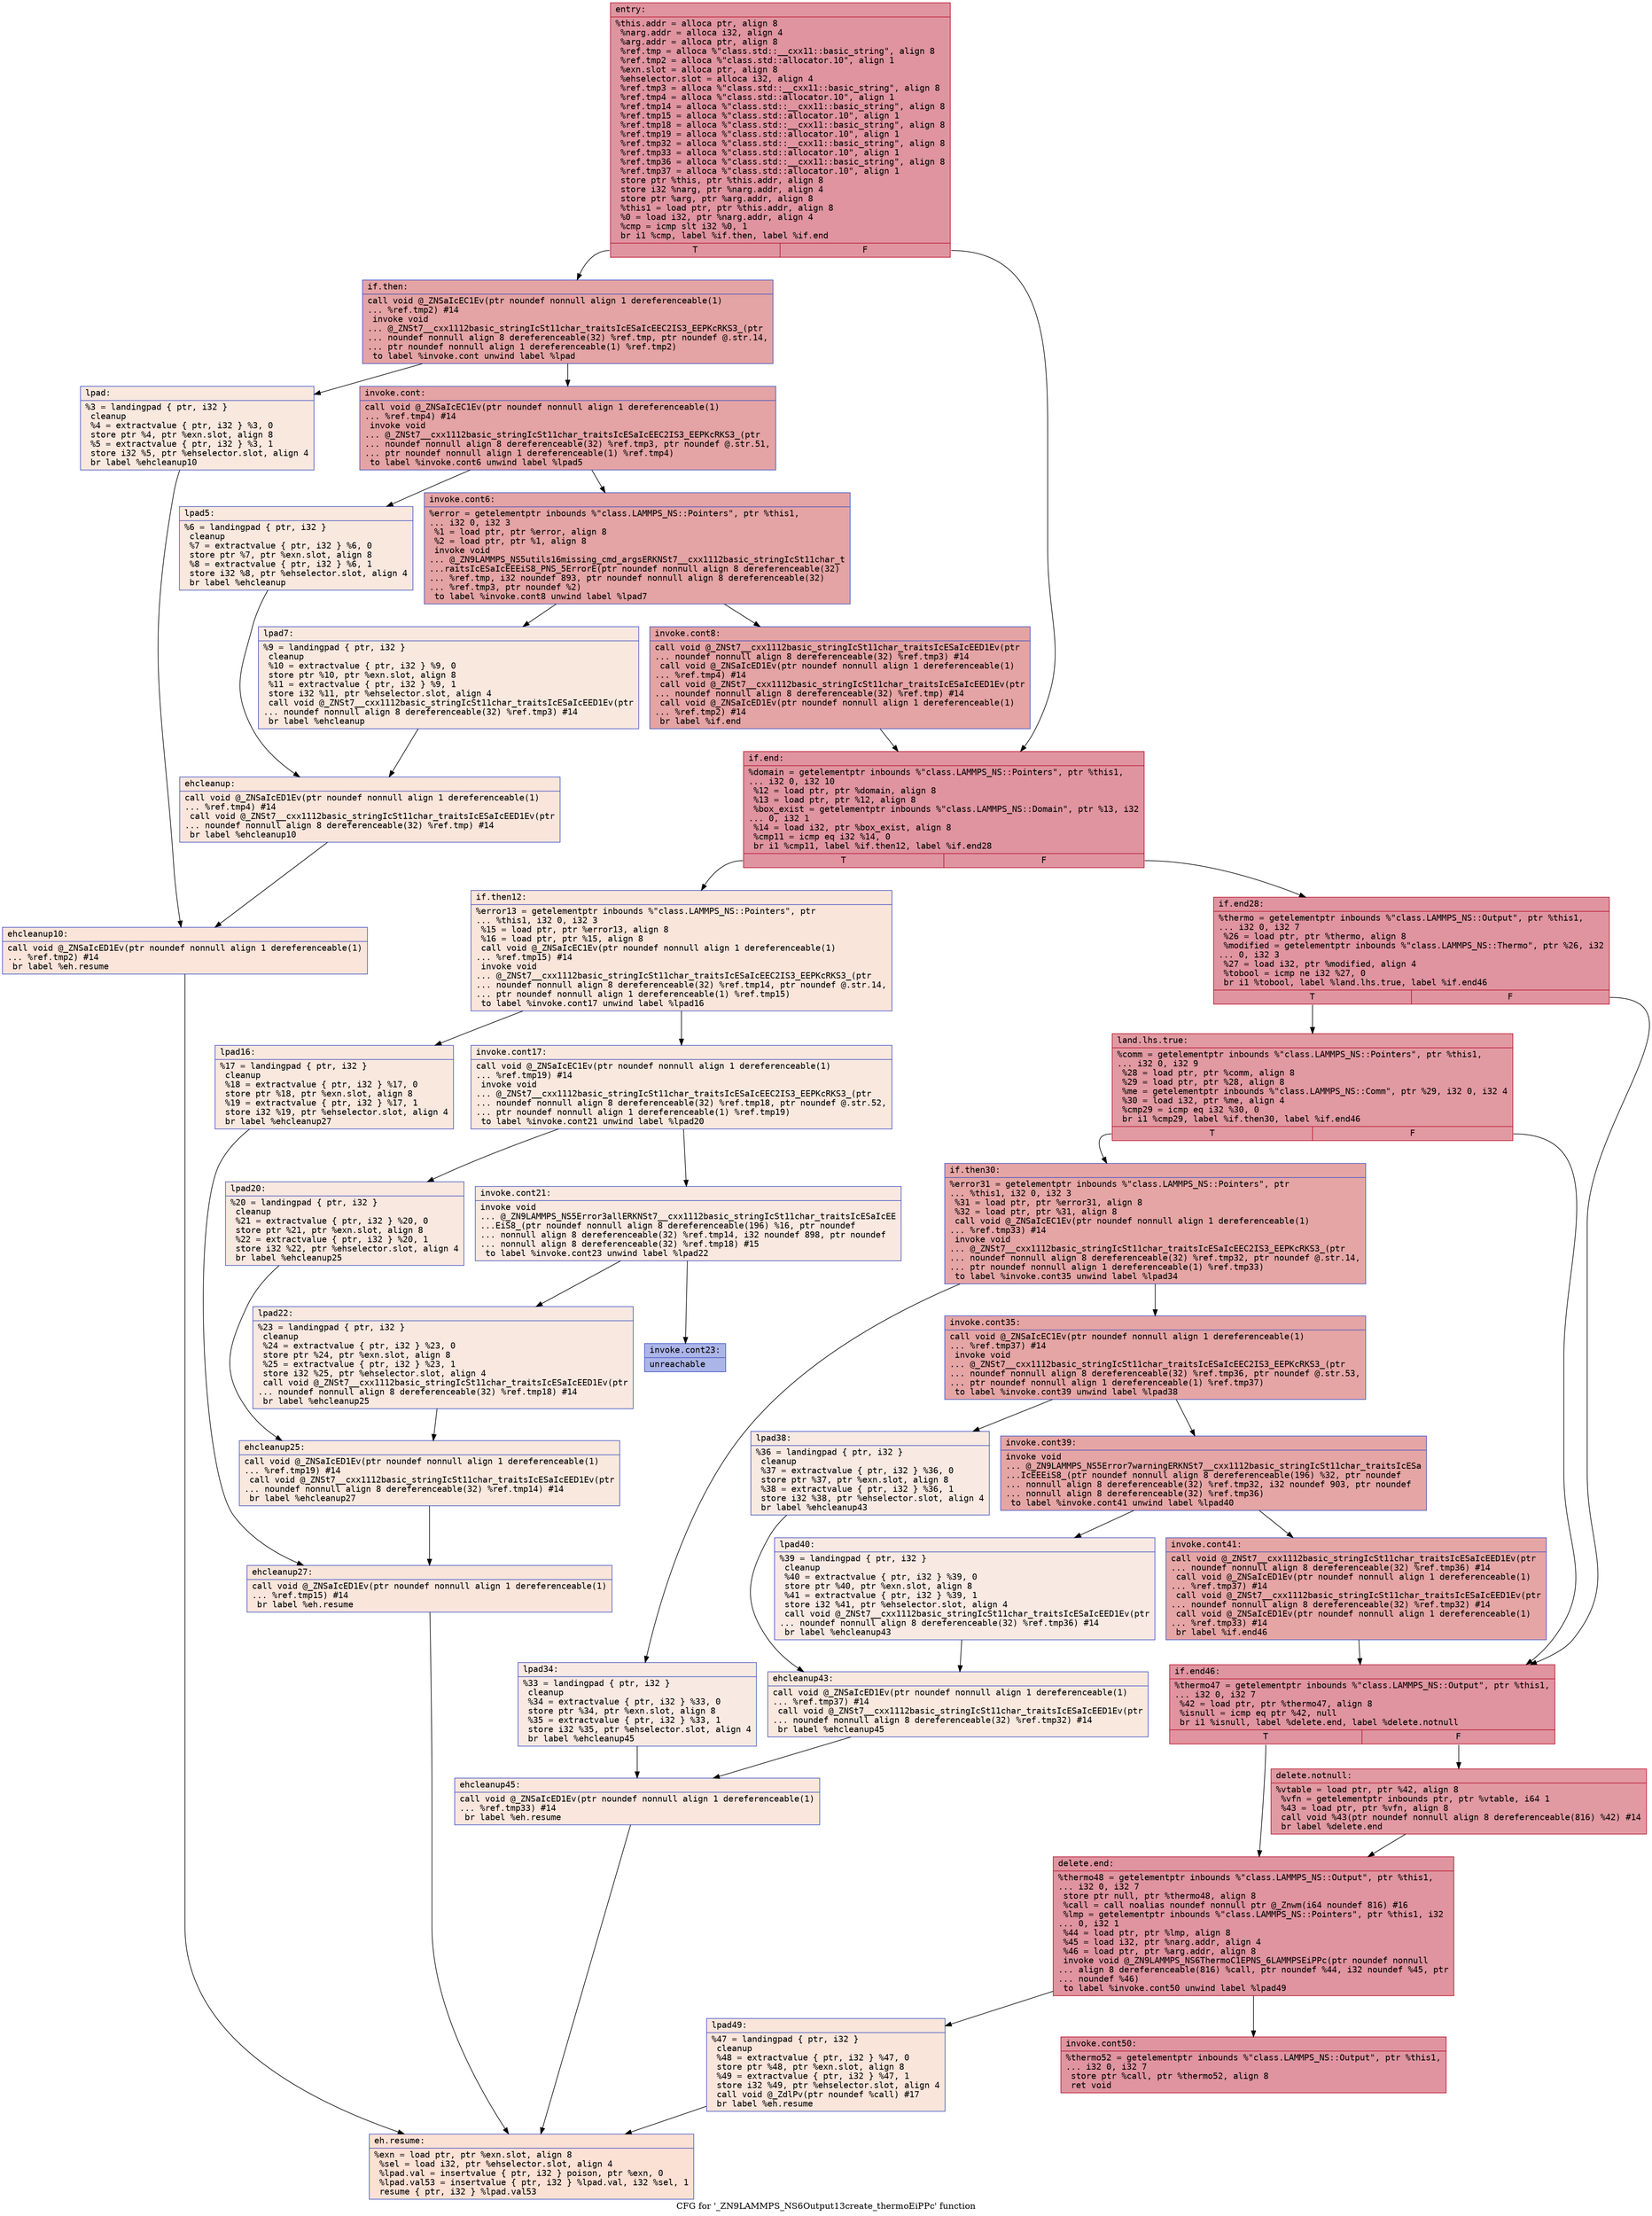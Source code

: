 digraph "CFG for '_ZN9LAMMPS_NS6Output13create_thermoEiPPc' function" {
	label="CFG for '_ZN9LAMMPS_NS6Output13create_thermoEiPPc' function";

	Node0x559d9a2c46c0 [shape=record,color="#b70d28ff", style=filled, fillcolor="#b70d2870" fontname="Courier",label="{entry:\l|  %this.addr = alloca ptr, align 8\l  %narg.addr = alloca i32, align 4\l  %arg.addr = alloca ptr, align 8\l  %ref.tmp = alloca %\"class.std::__cxx11::basic_string\", align 8\l  %ref.tmp2 = alloca %\"class.std::allocator.10\", align 1\l  %exn.slot = alloca ptr, align 8\l  %ehselector.slot = alloca i32, align 4\l  %ref.tmp3 = alloca %\"class.std::__cxx11::basic_string\", align 8\l  %ref.tmp4 = alloca %\"class.std::allocator.10\", align 1\l  %ref.tmp14 = alloca %\"class.std::__cxx11::basic_string\", align 8\l  %ref.tmp15 = alloca %\"class.std::allocator.10\", align 1\l  %ref.tmp18 = alloca %\"class.std::__cxx11::basic_string\", align 8\l  %ref.tmp19 = alloca %\"class.std::allocator.10\", align 1\l  %ref.tmp32 = alloca %\"class.std::__cxx11::basic_string\", align 8\l  %ref.tmp33 = alloca %\"class.std::allocator.10\", align 1\l  %ref.tmp36 = alloca %\"class.std::__cxx11::basic_string\", align 8\l  %ref.tmp37 = alloca %\"class.std::allocator.10\", align 1\l  store ptr %this, ptr %this.addr, align 8\l  store i32 %narg, ptr %narg.addr, align 4\l  store ptr %arg, ptr %arg.addr, align 8\l  %this1 = load ptr, ptr %this.addr, align 8\l  %0 = load i32, ptr %narg.addr, align 4\l  %cmp = icmp slt i32 %0, 1\l  br i1 %cmp, label %if.then, label %if.end\l|{<s0>T|<s1>F}}"];
	Node0x559d9a2c46c0:s0 -> Node0x559d9a2c56f0[tooltip="entry -> if.then\nProbability 37.50%" ];
	Node0x559d9a2c46c0:s1 -> Node0x559d9a2c5760[tooltip="entry -> if.end\nProbability 62.50%" ];
	Node0x559d9a2c56f0 [shape=record,color="#3d50c3ff", style=filled, fillcolor="#c32e3170" fontname="Courier",label="{if.then:\l|  call void @_ZNSaIcEC1Ev(ptr noundef nonnull align 1 dereferenceable(1)\l... %ref.tmp2) #14\l  invoke void\l... @_ZNSt7__cxx1112basic_stringIcSt11char_traitsIcESaIcEEC2IS3_EEPKcRKS3_(ptr\l... noundef nonnull align 8 dereferenceable(32) %ref.tmp, ptr noundef @.str.14,\l... ptr noundef nonnull align 1 dereferenceable(1) %ref.tmp2)\l          to label %invoke.cont unwind label %lpad\l}"];
	Node0x559d9a2c56f0 -> Node0x559d9a2c5b90[tooltip="if.then -> invoke.cont\nProbability 100.00%" ];
	Node0x559d9a2c56f0 -> Node0x559d9a2c5c10[tooltip="if.then -> lpad\nProbability 0.00%" ];
	Node0x559d9a2c5b90 [shape=record,color="#3d50c3ff", style=filled, fillcolor="#c32e3170" fontname="Courier",label="{invoke.cont:\l|  call void @_ZNSaIcEC1Ev(ptr noundef nonnull align 1 dereferenceable(1)\l... %ref.tmp4) #14\l  invoke void\l... @_ZNSt7__cxx1112basic_stringIcSt11char_traitsIcESaIcEEC2IS3_EEPKcRKS3_(ptr\l... noundef nonnull align 8 dereferenceable(32) %ref.tmp3, ptr noundef @.str.51,\l... ptr noundef nonnull align 1 dereferenceable(1) %ref.tmp4)\l          to label %invoke.cont6 unwind label %lpad5\l}"];
	Node0x559d9a2c5b90 -> Node0x559d9a2c5f30[tooltip="invoke.cont -> invoke.cont6\nProbability 100.00%" ];
	Node0x559d9a2c5b90 -> Node0x559d9a2c5f80[tooltip="invoke.cont -> lpad5\nProbability 0.00%" ];
	Node0x559d9a2c5f30 [shape=record,color="#3d50c3ff", style=filled, fillcolor="#c32e3170" fontname="Courier",label="{invoke.cont6:\l|  %error = getelementptr inbounds %\"class.LAMMPS_NS::Pointers\", ptr %this1,\l... i32 0, i32 3\l  %1 = load ptr, ptr %error, align 8\l  %2 = load ptr, ptr %1, align 8\l  invoke void\l... @_ZN9LAMMPS_NS5utils16missing_cmd_argsERKNSt7__cxx1112basic_stringIcSt11char_t\l...raitsIcESaIcEEEiS8_PNS_5ErrorE(ptr noundef nonnull align 8 dereferenceable(32)\l... %ref.tmp, i32 noundef 893, ptr noundef nonnull align 8 dereferenceable(32)\l... %ref.tmp3, ptr noundef %2)\l          to label %invoke.cont8 unwind label %lpad7\l}"];
	Node0x559d9a2c5f30 -> Node0x559d9a2c5ee0[tooltip="invoke.cont6 -> invoke.cont8\nProbability 100.00%" ];
	Node0x559d9a2c5f30 -> Node0x559d9a2c6420[tooltip="invoke.cont6 -> lpad7\nProbability 0.00%" ];
	Node0x559d9a2c5ee0 [shape=record,color="#3d50c3ff", style=filled, fillcolor="#c32e3170" fontname="Courier",label="{invoke.cont8:\l|  call void @_ZNSt7__cxx1112basic_stringIcSt11char_traitsIcESaIcEED1Ev(ptr\l... noundef nonnull align 8 dereferenceable(32) %ref.tmp3) #14\l  call void @_ZNSaIcED1Ev(ptr noundef nonnull align 1 dereferenceable(1)\l... %ref.tmp4) #14\l  call void @_ZNSt7__cxx1112basic_stringIcSt11char_traitsIcESaIcEED1Ev(ptr\l... noundef nonnull align 8 dereferenceable(32) %ref.tmp) #14\l  call void @_ZNSaIcED1Ev(ptr noundef nonnull align 1 dereferenceable(1)\l... %ref.tmp2) #14\l  br label %if.end\l}"];
	Node0x559d9a2c5ee0 -> Node0x559d9a2c5760[tooltip="invoke.cont8 -> if.end\nProbability 100.00%" ];
	Node0x559d9a2c5c10 [shape=record,color="#3d50c3ff", style=filled, fillcolor="#f2cab570" fontname="Courier",label="{lpad:\l|  %3 = landingpad \{ ptr, i32 \}\l          cleanup\l  %4 = extractvalue \{ ptr, i32 \} %3, 0\l  store ptr %4, ptr %exn.slot, align 8\l  %5 = extractvalue \{ ptr, i32 \} %3, 1\l  store i32 %5, ptr %ehselector.slot, align 4\l  br label %ehcleanup10\l}"];
	Node0x559d9a2c5c10 -> Node0x559d9a2c6d70[tooltip="lpad -> ehcleanup10\nProbability 100.00%" ];
	Node0x559d9a2c5f80 [shape=record,color="#3d50c3ff", style=filled, fillcolor="#f2cab570" fontname="Courier",label="{lpad5:\l|  %6 = landingpad \{ ptr, i32 \}\l          cleanup\l  %7 = extractvalue \{ ptr, i32 \} %6, 0\l  store ptr %7, ptr %exn.slot, align 8\l  %8 = extractvalue \{ ptr, i32 \} %6, 1\l  store i32 %8, ptr %ehselector.slot, align 4\l  br label %ehcleanup\l}"];
	Node0x559d9a2c5f80 -> Node0x559d9a2c7070[tooltip="lpad5 -> ehcleanup\nProbability 100.00%" ];
	Node0x559d9a2c6420 [shape=record,color="#3d50c3ff", style=filled, fillcolor="#f2cab570" fontname="Courier",label="{lpad7:\l|  %9 = landingpad \{ ptr, i32 \}\l          cleanup\l  %10 = extractvalue \{ ptr, i32 \} %9, 0\l  store ptr %10, ptr %exn.slot, align 8\l  %11 = extractvalue \{ ptr, i32 \} %9, 1\l  store i32 %11, ptr %ehselector.slot, align 4\l  call void @_ZNSt7__cxx1112basic_stringIcSt11char_traitsIcESaIcEED1Ev(ptr\l... noundef nonnull align 8 dereferenceable(32) %ref.tmp3) #14\l  br label %ehcleanup\l}"];
	Node0x559d9a2c6420 -> Node0x559d9a2c7070[tooltip="lpad7 -> ehcleanup\nProbability 100.00%" ];
	Node0x559d9a2c7070 [shape=record,color="#3d50c3ff", style=filled, fillcolor="#f4c5ad70" fontname="Courier",label="{ehcleanup:\l|  call void @_ZNSaIcED1Ev(ptr noundef nonnull align 1 dereferenceable(1)\l... %ref.tmp4) #14\l  call void @_ZNSt7__cxx1112basic_stringIcSt11char_traitsIcESaIcEED1Ev(ptr\l... noundef nonnull align 8 dereferenceable(32) %ref.tmp) #14\l  br label %ehcleanup10\l}"];
	Node0x559d9a2c7070 -> Node0x559d9a2c6d70[tooltip="ehcleanup -> ehcleanup10\nProbability 100.00%" ];
	Node0x559d9a2c6d70 [shape=record,color="#3d50c3ff", style=filled, fillcolor="#f5c1a970" fontname="Courier",label="{ehcleanup10:\l|  call void @_ZNSaIcED1Ev(ptr noundef nonnull align 1 dereferenceable(1)\l... %ref.tmp2) #14\l  br label %eh.resume\l}"];
	Node0x559d9a2c6d70 -> Node0x559d9a2c7920[tooltip="ehcleanup10 -> eh.resume\nProbability 100.00%" ];
	Node0x559d9a2c5760 [shape=record,color="#b70d28ff", style=filled, fillcolor="#b70d2870" fontname="Courier",label="{if.end:\l|  %domain = getelementptr inbounds %\"class.LAMMPS_NS::Pointers\", ptr %this1,\l... i32 0, i32 10\l  %12 = load ptr, ptr %domain, align 8\l  %13 = load ptr, ptr %12, align 8\l  %box_exist = getelementptr inbounds %\"class.LAMMPS_NS::Domain\", ptr %13, i32\l... 0, i32 1\l  %14 = load i32, ptr %box_exist, align 8\l  %cmp11 = icmp eq i32 %14, 0\l  br i1 %cmp11, label %if.then12, label %if.end28\l|{<s0>T|<s1>F}}"];
	Node0x559d9a2c5760:s0 -> Node0x559d9a2b8aa0[tooltip="if.end -> if.then12\nProbability 0.00%" ];
	Node0x559d9a2c5760:s1 -> Node0x559d9a2c80b0[tooltip="if.end -> if.end28\nProbability 100.00%" ];
	Node0x559d9a2b8aa0 [shape=record,color="#3d50c3ff", style=filled, fillcolor="#f4c5ad70" fontname="Courier",label="{if.then12:\l|  %error13 = getelementptr inbounds %\"class.LAMMPS_NS::Pointers\", ptr\l... %this1, i32 0, i32 3\l  %15 = load ptr, ptr %error13, align 8\l  %16 = load ptr, ptr %15, align 8\l  call void @_ZNSaIcEC1Ev(ptr noundef nonnull align 1 dereferenceable(1)\l... %ref.tmp15) #14\l  invoke void\l... @_ZNSt7__cxx1112basic_stringIcSt11char_traitsIcESaIcEEC2IS3_EEPKcRKS3_(ptr\l... noundef nonnull align 8 dereferenceable(32) %ref.tmp14, ptr noundef @.str.14,\l... ptr noundef nonnull align 1 dereferenceable(1) %ref.tmp15)\l          to label %invoke.cont17 unwind label %lpad16\l}"];
	Node0x559d9a2b8aa0 -> Node0x559d9a2c8540[tooltip="if.then12 -> invoke.cont17\nProbability 50.00%" ];
	Node0x559d9a2b8aa0 -> Node0x559d9a2c85c0[tooltip="if.then12 -> lpad16\nProbability 50.00%" ];
	Node0x559d9a2c8540 [shape=record,color="#3d50c3ff", style=filled, fillcolor="#f2cab570" fontname="Courier",label="{invoke.cont17:\l|  call void @_ZNSaIcEC1Ev(ptr noundef nonnull align 1 dereferenceable(1)\l... %ref.tmp19) #14\l  invoke void\l... @_ZNSt7__cxx1112basic_stringIcSt11char_traitsIcESaIcEEC2IS3_EEPKcRKS3_(ptr\l... noundef nonnull align 8 dereferenceable(32) %ref.tmp18, ptr noundef @.str.52,\l... ptr noundef nonnull align 1 dereferenceable(1) %ref.tmp19)\l          to label %invoke.cont21 unwind label %lpad20\l}"];
	Node0x559d9a2c8540 -> Node0x559d9a2c8940[tooltip="invoke.cont17 -> invoke.cont21\nProbability 50.00%" ];
	Node0x559d9a2c8540 -> Node0x559d9a2c8990[tooltip="invoke.cont17 -> lpad20\nProbability 50.00%" ];
	Node0x559d9a2c8940 [shape=record,color="#3d50c3ff", style=filled, fillcolor="#f1ccb870" fontname="Courier",label="{invoke.cont21:\l|  invoke void\l... @_ZN9LAMMPS_NS5Error3allERKNSt7__cxx1112basic_stringIcSt11char_traitsIcESaIcEE\l...EiS8_(ptr noundef nonnull align 8 dereferenceable(196) %16, ptr noundef\l... nonnull align 8 dereferenceable(32) %ref.tmp14, i32 noundef 898, ptr noundef\l... nonnull align 8 dereferenceable(32) %ref.tmp18) #15\l          to label %invoke.cont23 unwind label %lpad22\l}"];
	Node0x559d9a2c8940 -> Node0x559d9a2c88f0[tooltip="invoke.cont21 -> invoke.cont23\nProbability 0.00%" ];
	Node0x559d9a2c8940 -> Node0x559d9a2c8cb0[tooltip="invoke.cont21 -> lpad22\nProbability 100.00%" ];
	Node0x559d9a2c88f0 [shape=record,color="#3d50c3ff", style=filled, fillcolor="#4358cb70" fontname="Courier",label="{invoke.cont23:\l|  unreachable\l}"];
	Node0x559d9a2c85c0 [shape=record,color="#3d50c3ff", style=filled, fillcolor="#f2cab570" fontname="Courier",label="{lpad16:\l|  %17 = landingpad \{ ptr, i32 \}\l          cleanup\l  %18 = extractvalue \{ ptr, i32 \} %17, 0\l  store ptr %18, ptr %exn.slot, align 8\l  %19 = extractvalue \{ ptr, i32 \} %17, 1\l  store i32 %19, ptr %ehselector.slot, align 4\l  br label %ehcleanup27\l}"];
	Node0x559d9a2c85c0 -> Node0x559d9a2c9270[tooltip="lpad16 -> ehcleanup27\nProbability 100.00%" ];
	Node0x559d9a2c8990 [shape=record,color="#3d50c3ff", style=filled, fillcolor="#f1ccb870" fontname="Courier",label="{lpad20:\l|  %20 = landingpad \{ ptr, i32 \}\l          cleanup\l  %21 = extractvalue \{ ptr, i32 \} %20, 0\l  store ptr %21, ptr %exn.slot, align 8\l  %22 = extractvalue \{ ptr, i32 \} %20, 1\l  store i32 %22, ptr %ehselector.slot, align 4\l  br label %ehcleanup25\l}"];
	Node0x559d9a2c8990 -> Node0x559d9a2c95c0[tooltip="lpad20 -> ehcleanup25\nProbability 100.00%" ];
	Node0x559d9a2c8cb0 [shape=record,color="#3d50c3ff", style=filled, fillcolor="#f1ccb870" fontname="Courier",label="{lpad22:\l|  %23 = landingpad \{ ptr, i32 \}\l          cleanup\l  %24 = extractvalue \{ ptr, i32 \} %23, 0\l  store ptr %24, ptr %exn.slot, align 8\l  %25 = extractvalue \{ ptr, i32 \} %23, 1\l  store i32 %25, ptr %ehselector.slot, align 4\l  call void @_ZNSt7__cxx1112basic_stringIcSt11char_traitsIcESaIcEED1Ev(ptr\l... noundef nonnull align 8 dereferenceable(32) %ref.tmp18) #14\l  br label %ehcleanup25\l}"];
	Node0x559d9a2c8cb0 -> Node0x559d9a2c95c0[tooltip="lpad22 -> ehcleanup25\nProbability 100.00%" ];
	Node0x559d9a2c95c0 [shape=record,color="#3d50c3ff", style=filled, fillcolor="#f2cab570" fontname="Courier",label="{ehcleanup25:\l|  call void @_ZNSaIcED1Ev(ptr noundef nonnull align 1 dereferenceable(1)\l... %ref.tmp19) #14\l  call void @_ZNSt7__cxx1112basic_stringIcSt11char_traitsIcESaIcEED1Ev(ptr\l... noundef nonnull align 8 dereferenceable(32) %ref.tmp14) #14\l  br label %ehcleanup27\l}"];
	Node0x559d9a2c95c0 -> Node0x559d9a2c9270[tooltip="ehcleanup25 -> ehcleanup27\nProbability 100.00%" ];
	Node0x559d9a2c9270 [shape=record,color="#3d50c3ff", style=filled, fillcolor="#f4c5ad70" fontname="Courier",label="{ehcleanup27:\l|  call void @_ZNSaIcED1Ev(ptr noundef nonnull align 1 dereferenceable(1)\l... %ref.tmp15) #14\l  br label %eh.resume\l}"];
	Node0x559d9a2c9270 -> Node0x559d9a2c7920[tooltip="ehcleanup27 -> eh.resume\nProbability 100.00%" ];
	Node0x559d9a2c80b0 [shape=record,color="#b70d28ff", style=filled, fillcolor="#b70d2870" fontname="Courier",label="{if.end28:\l|  %thermo = getelementptr inbounds %\"class.LAMMPS_NS::Output\", ptr %this1,\l... i32 0, i32 7\l  %26 = load ptr, ptr %thermo, align 8\l  %modified = getelementptr inbounds %\"class.LAMMPS_NS::Thermo\", ptr %26, i32\l... 0, i32 3\l  %27 = load i32, ptr %modified, align 4\l  %tobool = icmp ne i32 %27, 0\l  br i1 %tobool, label %land.lhs.true, label %if.end46\l|{<s0>T|<s1>F}}"];
	Node0x559d9a2c80b0:s0 -> Node0x559d9a2ca510[tooltip="if.end28 -> land.lhs.true\nProbability 62.50%" ];
	Node0x559d9a2c80b0:s1 -> Node0x559d9a2ca590[tooltip="if.end28 -> if.end46\nProbability 37.50%" ];
	Node0x559d9a2ca510 [shape=record,color="#b70d28ff", style=filled, fillcolor="#bb1b2c70" fontname="Courier",label="{land.lhs.true:\l|  %comm = getelementptr inbounds %\"class.LAMMPS_NS::Pointers\", ptr %this1,\l... i32 0, i32 9\l  %28 = load ptr, ptr %comm, align 8\l  %29 = load ptr, ptr %28, align 8\l  %me = getelementptr inbounds %\"class.LAMMPS_NS::Comm\", ptr %29, i32 0, i32 4\l  %30 = load i32, ptr %me, align 4\l  %cmp29 = icmp eq i32 %30, 0\l  br i1 %cmp29, label %if.then30, label %if.end46\l|{<s0>T|<s1>F}}"];
	Node0x559d9a2ca510:s0 -> Node0x559d9a2caab0[tooltip="land.lhs.true -> if.then30\nProbability 37.50%" ];
	Node0x559d9a2ca510:s1 -> Node0x559d9a2ca590[tooltip="land.lhs.true -> if.end46\nProbability 62.50%" ];
	Node0x559d9a2caab0 [shape=record,color="#3d50c3ff", style=filled, fillcolor="#c5333470" fontname="Courier",label="{if.then30:\l|  %error31 = getelementptr inbounds %\"class.LAMMPS_NS::Pointers\", ptr\l... %this1, i32 0, i32 3\l  %31 = load ptr, ptr %error31, align 8\l  %32 = load ptr, ptr %31, align 8\l  call void @_ZNSaIcEC1Ev(ptr noundef nonnull align 1 dereferenceable(1)\l... %ref.tmp33) #14\l  invoke void\l... @_ZNSt7__cxx1112basic_stringIcSt11char_traitsIcESaIcEEC2IS3_EEPKcRKS3_(ptr\l... noundef nonnull align 8 dereferenceable(32) %ref.tmp32, ptr noundef @.str.14,\l... ptr noundef nonnull align 1 dereferenceable(1) %ref.tmp33)\l          to label %invoke.cont35 unwind label %lpad34\l}"];
	Node0x559d9a2caab0 -> Node0x559d9a2caf40[tooltip="if.then30 -> invoke.cont35\nProbability 100.00%" ];
	Node0x559d9a2caab0 -> Node0x559d9a2cafc0[tooltip="if.then30 -> lpad34\nProbability 0.00%" ];
	Node0x559d9a2caf40 [shape=record,color="#3d50c3ff", style=filled, fillcolor="#c5333470" fontname="Courier",label="{invoke.cont35:\l|  call void @_ZNSaIcEC1Ev(ptr noundef nonnull align 1 dereferenceable(1)\l... %ref.tmp37) #14\l  invoke void\l... @_ZNSt7__cxx1112basic_stringIcSt11char_traitsIcESaIcEEC2IS3_EEPKcRKS3_(ptr\l... noundef nonnull align 8 dereferenceable(32) %ref.tmp36, ptr noundef @.str.53,\l... ptr noundef nonnull align 1 dereferenceable(1) %ref.tmp37)\l          to label %invoke.cont39 unwind label %lpad38\l}"];
	Node0x559d9a2caf40 -> Node0x559d9a2cb2e0[tooltip="invoke.cont35 -> invoke.cont39\nProbability 100.00%" ];
	Node0x559d9a2caf40 -> Node0x559d9a2cb330[tooltip="invoke.cont35 -> lpad38\nProbability 0.00%" ];
	Node0x559d9a2cb2e0 [shape=record,color="#3d50c3ff", style=filled, fillcolor="#c5333470" fontname="Courier",label="{invoke.cont39:\l|  invoke void\l... @_ZN9LAMMPS_NS5Error7warningERKNSt7__cxx1112basic_stringIcSt11char_traitsIcESa\l...IcEEEiS8_(ptr noundef nonnull align 8 dereferenceable(196) %32, ptr noundef\l... nonnull align 8 dereferenceable(32) %ref.tmp32, i32 noundef 903, ptr noundef\l... nonnull align 8 dereferenceable(32) %ref.tmp36)\l          to label %invoke.cont41 unwind label %lpad40\l}"];
	Node0x559d9a2cb2e0 -> Node0x559d9a2cb290[tooltip="invoke.cont39 -> invoke.cont41\nProbability 100.00%" ];
	Node0x559d9a2cb2e0 -> Node0x559d9a2cb5f0[tooltip="invoke.cont39 -> lpad40\nProbability 0.00%" ];
	Node0x559d9a2cb290 [shape=record,color="#3d50c3ff", style=filled, fillcolor="#c5333470" fontname="Courier",label="{invoke.cont41:\l|  call void @_ZNSt7__cxx1112basic_stringIcSt11char_traitsIcESaIcEED1Ev(ptr\l... noundef nonnull align 8 dereferenceable(32) %ref.tmp36) #14\l  call void @_ZNSaIcED1Ev(ptr noundef nonnull align 1 dereferenceable(1)\l... %ref.tmp37) #14\l  call void @_ZNSt7__cxx1112basic_stringIcSt11char_traitsIcESaIcEED1Ev(ptr\l... noundef nonnull align 8 dereferenceable(32) %ref.tmp32) #14\l  call void @_ZNSaIcED1Ev(ptr noundef nonnull align 1 dereferenceable(1)\l... %ref.tmp33) #14\l  br label %if.end46\l}"];
	Node0x559d9a2cb290 -> Node0x559d9a2ca590[tooltip="invoke.cont41 -> if.end46\nProbability 100.00%" ];
	Node0x559d9a2cafc0 [shape=record,color="#3d50c3ff", style=filled, fillcolor="#efcebd70" fontname="Courier",label="{lpad34:\l|  %33 = landingpad \{ ptr, i32 \}\l          cleanup\l  %34 = extractvalue \{ ptr, i32 \} %33, 0\l  store ptr %34, ptr %exn.slot, align 8\l  %35 = extractvalue \{ ptr, i32 \} %33, 1\l  store i32 %35, ptr %ehselector.slot, align 4\l  br label %ehcleanup45\l}"];
	Node0x559d9a2cafc0 -> Node0x559d9a2cc0b0[tooltip="lpad34 -> ehcleanup45\nProbability 100.00%" ];
	Node0x559d9a2cb330 [shape=record,color="#3d50c3ff", style=filled, fillcolor="#efcebd70" fontname="Courier",label="{lpad38:\l|  %36 = landingpad \{ ptr, i32 \}\l          cleanup\l  %37 = extractvalue \{ ptr, i32 \} %36, 0\l  store ptr %37, ptr %exn.slot, align 8\l  %38 = extractvalue \{ ptr, i32 \} %36, 1\l  store i32 %38, ptr %ehselector.slot, align 4\l  br label %ehcleanup43\l}"];
	Node0x559d9a2cb330 -> Node0x559d9a2cc420[tooltip="lpad38 -> ehcleanup43\nProbability 100.00%" ];
	Node0x559d9a2cb5f0 [shape=record,color="#3d50c3ff", style=filled, fillcolor="#efcebd70" fontname="Courier",label="{lpad40:\l|  %39 = landingpad \{ ptr, i32 \}\l          cleanup\l  %40 = extractvalue \{ ptr, i32 \} %39, 0\l  store ptr %40, ptr %exn.slot, align 8\l  %41 = extractvalue \{ ptr, i32 \} %39, 1\l  store i32 %41, ptr %ehselector.slot, align 4\l  call void @_ZNSt7__cxx1112basic_stringIcSt11char_traitsIcESaIcEED1Ev(ptr\l... noundef nonnull align 8 dereferenceable(32) %ref.tmp36) #14\l  br label %ehcleanup43\l}"];
	Node0x559d9a2cb5f0 -> Node0x559d9a2cc420[tooltip="lpad40 -> ehcleanup43\nProbability 100.00%" ];
	Node0x559d9a2cc420 [shape=record,color="#3d50c3ff", style=filled, fillcolor="#f2cab570" fontname="Courier",label="{ehcleanup43:\l|  call void @_ZNSaIcED1Ev(ptr noundef nonnull align 1 dereferenceable(1)\l... %ref.tmp37) #14\l  call void @_ZNSt7__cxx1112basic_stringIcSt11char_traitsIcESaIcEED1Ev(ptr\l... noundef nonnull align 8 dereferenceable(32) %ref.tmp32) #14\l  br label %ehcleanup45\l}"];
	Node0x559d9a2cc420 -> Node0x559d9a2cc0b0[tooltip="ehcleanup43 -> ehcleanup45\nProbability 100.00%" ];
	Node0x559d9a2cc0b0 [shape=record,color="#3d50c3ff", style=filled, fillcolor="#f3c7b170" fontname="Courier",label="{ehcleanup45:\l|  call void @_ZNSaIcED1Ev(ptr noundef nonnull align 1 dereferenceable(1)\l... %ref.tmp33) #14\l  br label %eh.resume\l}"];
	Node0x559d9a2cc0b0 -> Node0x559d9a2c7920[tooltip="ehcleanup45 -> eh.resume\nProbability 100.00%" ];
	Node0x559d9a2ca590 [shape=record,color="#b70d28ff", style=filled, fillcolor="#b70d2870" fontname="Courier",label="{if.end46:\l|  %thermo47 = getelementptr inbounds %\"class.LAMMPS_NS::Output\", ptr %this1,\l... i32 0, i32 7\l  %42 = load ptr, ptr %thermo47, align 8\l  %isnull = icmp eq ptr %42, null\l  br i1 %isnull, label %delete.end, label %delete.notnull\l|{<s0>T|<s1>F}}"];
	Node0x559d9a2ca590:s0 -> Node0x559d9a2ccf10[tooltip="if.end46 -> delete.end\nProbability 37.50%" ];
	Node0x559d9a2ca590:s1 -> Node0x559d9a2ccf90[tooltip="if.end46 -> delete.notnull\nProbability 62.50%" ];
	Node0x559d9a2ccf90 [shape=record,color="#b70d28ff", style=filled, fillcolor="#bb1b2c70" fontname="Courier",label="{delete.notnull:\l|  %vtable = load ptr, ptr %42, align 8\l  %vfn = getelementptr inbounds ptr, ptr %vtable, i64 1\l  %43 = load ptr, ptr %vfn, align 8\l  call void %43(ptr noundef nonnull align 8 dereferenceable(816) %42) #14\l  br label %delete.end\l}"];
	Node0x559d9a2ccf90 -> Node0x559d9a2ccf10[tooltip="delete.notnull -> delete.end\nProbability 100.00%" ];
	Node0x559d9a2ccf10 [shape=record,color="#b70d28ff", style=filled, fillcolor="#b70d2870" fontname="Courier",label="{delete.end:\l|  %thermo48 = getelementptr inbounds %\"class.LAMMPS_NS::Output\", ptr %this1,\l... i32 0, i32 7\l  store ptr null, ptr %thermo48, align 8\l  %call = call noalias noundef nonnull ptr @_Znwm(i64 noundef 816) #16\l  %lmp = getelementptr inbounds %\"class.LAMMPS_NS::Pointers\", ptr %this1, i32\l... 0, i32 1\l  %44 = load ptr, ptr %lmp, align 8\l  %45 = load i32, ptr %narg.addr, align 4\l  %46 = load ptr, ptr %arg.addr, align 8\l  invoke void @_ZN9LAMMPS_NS6ThermoC1EPNS_6LAMMPSEiPPc(ptr noundef nonnull\l... align 8 dereferenceable(816) %call, ptr noundef %44, i32 noundef %45, ptr\l... noundef %46)\l          to label %invoke.cont50 unwind label %lpad49\l}"];
	Node0x559d9a2ccf10 -> Node0x559d9a2cd970[tooltip="delete.end -> invoke.cont50\nProbability 100.00%" ];
	Node0x559d9a2ccf10 -> Node0x559d9a2cd9f0[tooltip="delete.end -> lpad49\nProbability 0.00%" ];
	Node0x559d9a2cd970 [shape=record,color="#b70d28ff", style=filled, fillcolor="#b70d2870" fontname="Courier",label="{invoke.cont50:\l|  %thermo52 = getelementptr inbounds %\"class.LAMMPS_NS::Output\", ptr %this1,\l... i32 0, i32 7\l  store ptr %call, ptr %thermo52, align 8\l  ret void\l}"];
	Node0x559d9a2cd9f0 [shape=record,color="#3d50c3ff", style=filled, fillcolor="#f4c5ad70" fontname="Courier",label="{lpad49:\l|  %47 = landingpad \{ ptr, i32 \}\l          cleanup\l  %48 = extractvalue \{ ptr, i32 \} %47, 0\l  store ptr %48, ptr %exn.slot, align 8\l  %49 = extractvalue \{ ptr, i32 \} %47, 1\l  store i32 %49, ptr %ehselector.slot, align 4\l  call void @_ZdlPv(ptr noundef %call) #17\l  br label %eh.resume\l}"];
	Node0x559d9a2cd9f0 -> Node0x559d9a2c7920[tooltip="lpad49 -> eh.resume\nProbability 100.00%" ];
	Node0x559d9a2c7920 [shape=record,color="#3d50c3ff", style=filled, fillcolor="#f7b99e70" fontname="Courier",label="{eh.resume:\l|  %exn = load ptr, ptr %exn.slot, align 8\l  %sel = load i32, ptr %ehselector.slot, align 4\l  %lpad.val = insertvalue \{ ptr, i32 \} poison, ptr %exn, 0\l  %lpad.val53 = insertvalue \{ ptr, i32 \} %lpad.val, i32 %sel, 1\l  resume \{ ptr, i32 \} %lpad.val53\l}"];
}
